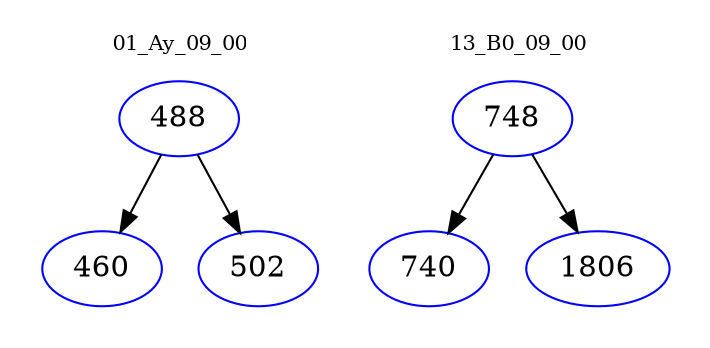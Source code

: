 digraph{
subgraph cluster_0 {
color = white
label = "01_Ay_09_00";
fontsize=10;
T0_488 [label="488", color="blue"]
T0_488 -> T0_460 [color="black"]
T0_460 [label="460", color="blue"]
T0_488 -> T0_502 [color="black"]
T0_502 [label="502", color="blue"]
}
subgraph cluster_1 {
color = white
label = "13_B0_09_00";
fontsize=10;
T1_748 [label="748", color="blue"]
T1_748 -> T1_740 [color="black"]
T1_740 [label="740", color="blue"]
T1_748 -> T1_1806 [color="black"]
T1_1806 [label="1806", color="blue"]
}
}
